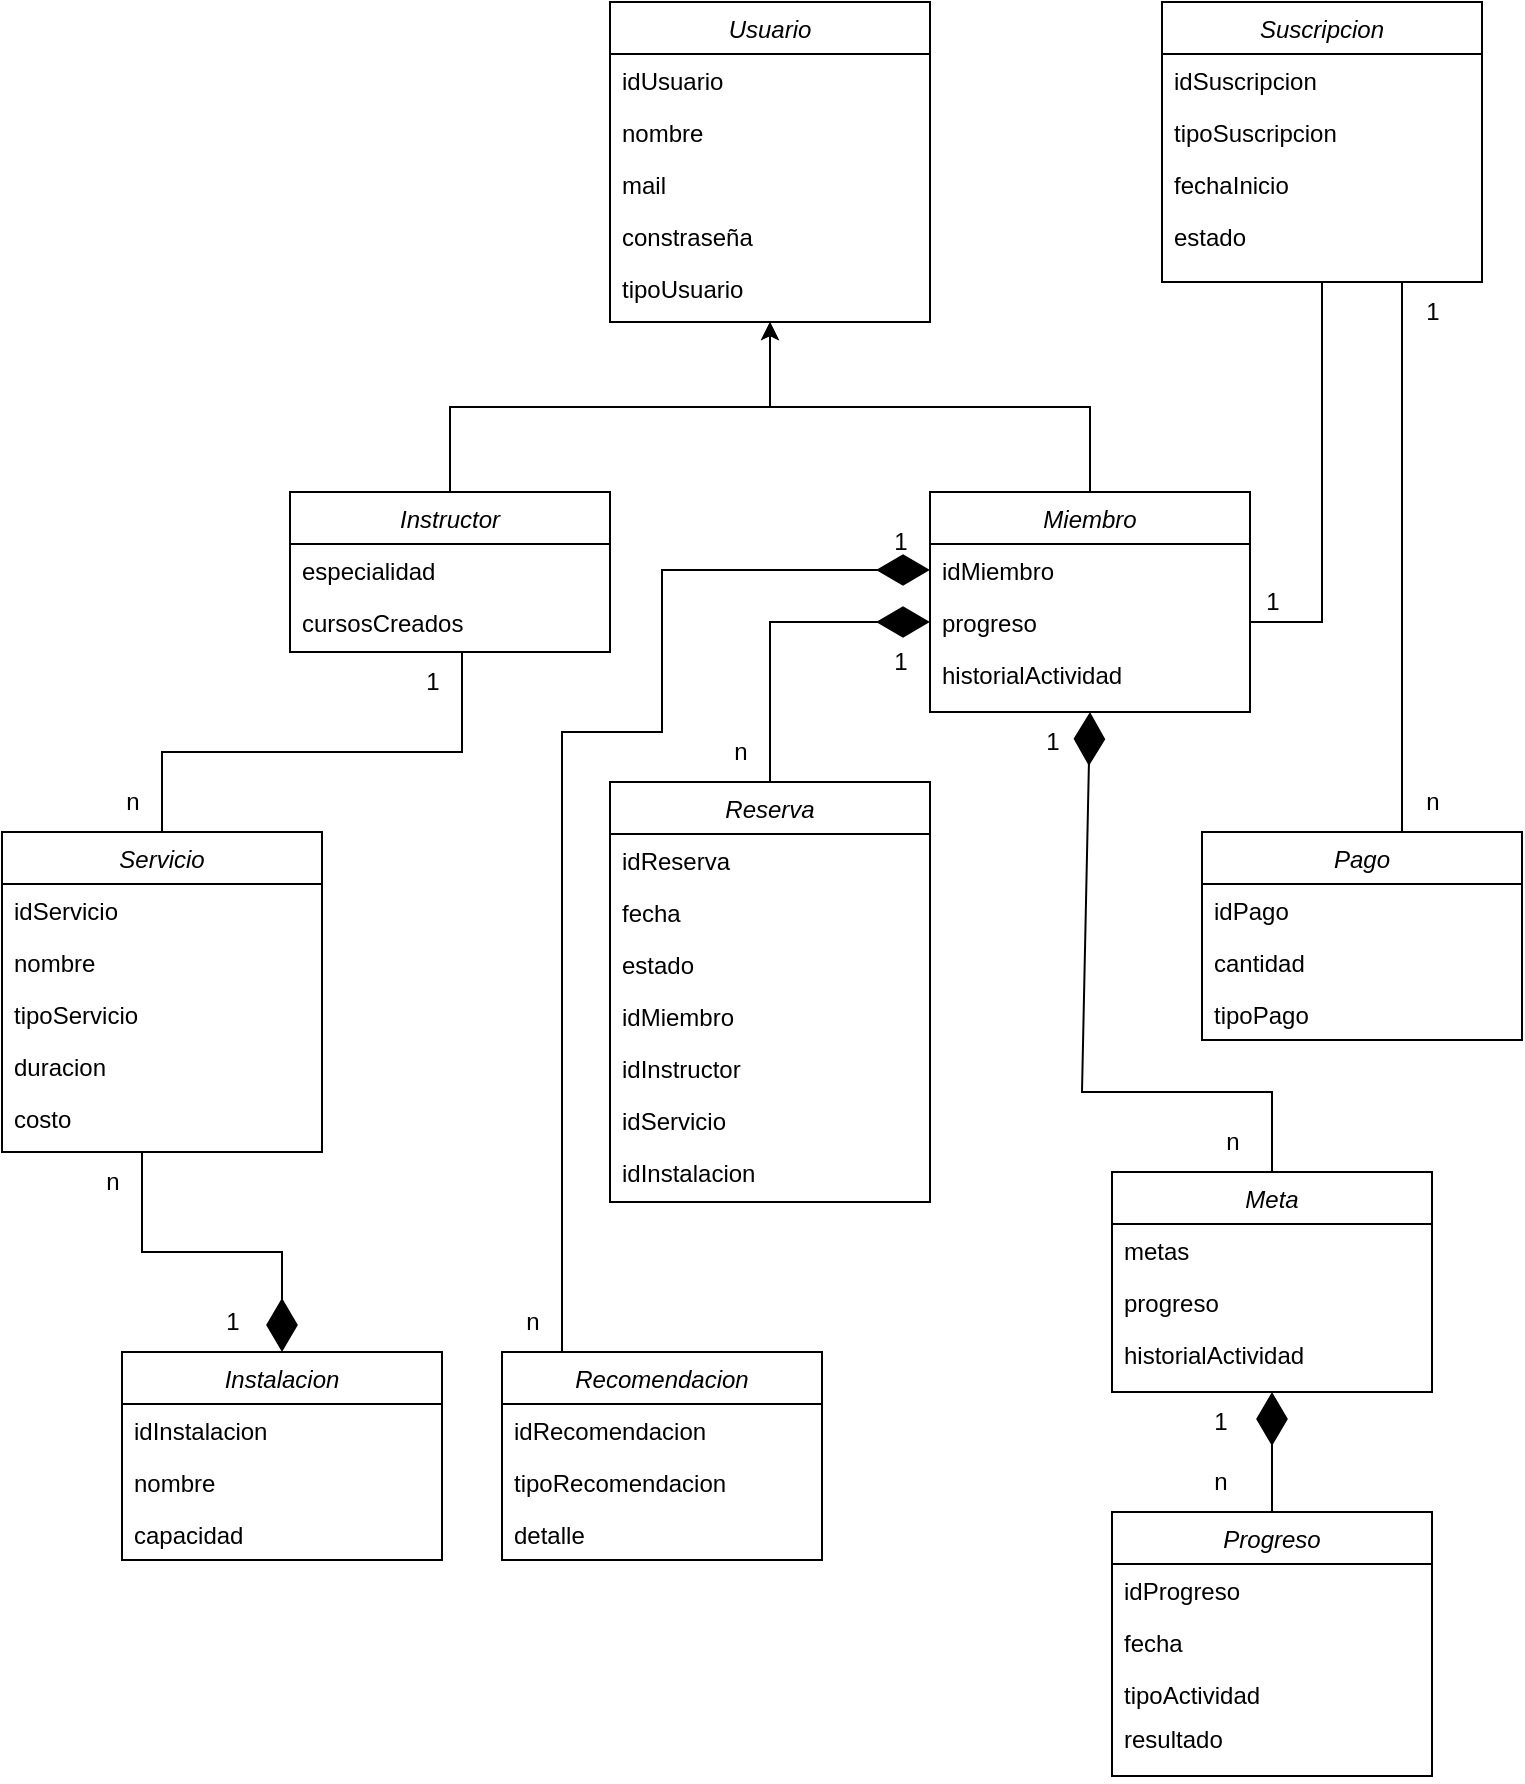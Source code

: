 <mxfile version="24.7.16">
  <diagram id="C5RBs43oDa-KdzZeNtuy" name="Page-1">
    <mxGraphModel dx="1393" dy="763" grid="1" gridSize="10" guides="1" tooltips="1" connect="1" arrows="1" fold="1" page="1" pageScale="1" pageWidth="827" pageHeight="1169" math="0" shadow="0">
      <root>
        <mxCell id="WIyWlLk6GJQsqaUBKTNV-0" />
        <mxCell id="WIyWlLk6GJQsqaUBKTNV-1" parent="WIyWlLk6GJQsqaUBKTNV-0" />
        <mxCell id="zkfFHV4jXpPFQw0GAbJ--0" value="Usuario" style="swimlane;fontStyle=2;align=center;verticalAlign=top;childLayout=stackLayout;horizontal=1;startSize=26;horizontalStack=0;resizeParent=1;resizeLast=0;collapsible=1;marginBottom=0;rounded=0;shadow=0;strokeWidth=1;" parent="WIyWlLk6GJQsqaUBKTNV-1" vertex="1">
          <mxGeometry x="334" y="15" width="160" height="160" as="geometry">
            <mxRectangle x="230" y="140" width="160" height="26" as="alternateBounds" />
          </mxGeometry>
        </mxCell>
        <mxCell id="zkfFHV4jXpPFQw0GAbJ--1" value="idUsuario" style="text;align=left;verticalAlign=top;spacingLeft=4;spacingRight=4;overflow=hidden;rotatable=0;points=[[0,0.5],[1,0.5]];portConstraint=eastwest;" parent="zkfFHV4jXpPFQw0GAbJ--0" vertex="1">
          <mxGeometry y="26" width="160" height="26" as="geometry" />
        </mxCell>
        <mxCell id="zkfFHV4jXpPFQw0GAbJ--2" value="nombre" style="text;align=left;verticalAlign=top;spacingLeft=4;spacingRight=4;overflow=hidden;rotatable=0;points=[[0,0.5],[1,0.5]];portConstraint=eastwest;rounded=0;shadow=0;html=0;" parent="zkfFHV4jXpPFQw0GAbJ--0" vertex="1">
          <mxGeometry y="52" width="160" height="26" as="geometry" />
        </mxCell>
        <mxCell id="uIMdrPG_i5E0Won-kxzm-13" value="mail" style="text;align=left;verticalAlign=top;spacingLeft=4;spacingRight=4;overflow=hidden;rotatable=0;points=[[0,0.5],[1,0.5]];portConstraint=eastwest;rounded=0;shadow=0;html=0;" vertex="1" parent="zkfFHV4jXpPFQw0GAbJ--0">
          <mxGeometry y="78" width="160" height="26" as="geometry" />
        </mxCell>
        <mxCell id="uIMdrPG_i5E0Won-kxzm-14" value="constraseña" style="text;align=left;verticalAlign=top;spacingLeft=4;spacingRight=4;overflow=hidden;rotatable=0;points=[[0,0.5],[1,0.5]];portConstraint=eastwest;rounded=0;shadow=0;html=0;" vertex="1" parent="zkfFHV4jXpPFQw0GAbJ--0">
          <mxGeometry y="104" width="160" height="26" as="geometry" />
        </mxCell>
        <mxCell id="uIMdrPG_i5E0Won-kxzm-15" value="tipoUsuario" style="text;align=left;verticalAlign=top;spacingLeft=4;spacingRight=4;overflow=hidden;rotatable=0;points=[[0,0.5],[1,0.5]];portConstraint=eastwest;rounded=0;shadow=0;html=0;" vertex="1" parent="zkfFHV4jXpPFQw0GAbJ--0">
          <mxGeometry y="130" width="160" height="26" as="geometry" />
        </mxCell>
        <mxCell id="y4hrzyNOrcSitx-CdOWs-19" value="Miembro" style="swimlane;fontStyle=2;align=center;verticalAlign=top;childLayout=stackLayout;horizontal=1;startSize=26;horizontalStack=0;resizeParent=1;resizeLast=0;collapsible=1;marginBottom=0;rounded=0;shadow=0;strokeWidth=1;" parent="WIyWlLk6GJQsqaUBKTNV-1" vertex="1">
          <mxGeometry x="494" y="260" width="160" height="110" as="geometry">
            <mxRectangle x="230" y="140" width="160" height="26" as="alternateBounds" />
          </mxGeometry>
        </mxCell>
        <mxCell id="y4hrzyNOrcSitx-CdOWs-20" value="idMiembro" style="text;align=left;verticalAlign=top;spacingLeft=4;spacingRight=4;overflow=hidden;rotatable=0;points=[[0,0.5],[1,0.5]];portConstraint=eastwest;" parent="y4hrzyNOrcSitx-CdOWs-19" vertex="1">
          <mxGeometry y="26" width="160" height="26" as="geometry" />
        </mxCell>
        <mxCell id="y4hrzyNOrcSitx-CdOWs-21" value="progreso" style="text;align=left;verticalAlign=top;spacingLeft=4;spacingRight=4;overflow=hidden;rotatable=0;points=[[0,0.5],[1,0.5]];portConstraint=eastwest;rounded=0;shadow=0;html=0;" parent="y4hrzyNOrcSitx-CdOWs-19" vertex="1">
          <mxGeometry y="52" width="160" height="26" as="geometry" />
        </mxCell>
        <mxCell id="uIMdrPG_i5E0Won-kxzm-16" value="historialActividad" style="text;align=left;verticalAlign=top;spacingLeft=4;spacingRight=4;overflow=hidden;rotatable=0;points=[[0,0.5],[1,0.5]];portConstraint=eastwest;rounded=0;shadow=0;html=0;" vertex="1" parent="y4hrzyNOrcSitx-CdOWs-19">
          <mxGeometry y="78" width="160" height="26" as="geometry" />
        </mxCell>
        <mxCell id="uIMdrPG_i5E0Won-kxzm-3" style="edgeStyle=orthogonalEdgeStyle;rounded=0;orthogonalLoop=1;jettySize=auto;html=1;entryX=0.5;entryY=1;entryDx=0;entryDy=0;" edge="1" parent="WIyWlLk6GJQsqaUBKTNV-1" source="y4hrzyNOrcSitx-CdOWs-35" target="zkfFHV4jXpPFQw0GAbJ--0">
          <mxGeometry relative="1" as="geometry" />
        </mxCell>
        <mxCell id="y4hrzyNOrcSitx-CdOWs-35" value="Instructor" style="swimlane;fontStyle=2;align=center;verticalAlign=top;childLayout=stackLayout;horizontal=1;startSize=26;horizontalStack=0;resizeParent=1;resizeLast=0;collapsible=1;marginBottom=0;rounded=0;shadow=0;strokeWidth=1;" parent="WIyWlLk6GJQsqaUBKTNV-1" vertex="1">
          <mxGeometry x="174" y="260" width="160" height="80" as="geometry">
            <mxRectangle x="230" y="140" width="160" height="26" as="alternateBounds" />
          </mxGeometry>
        </mxCell>
        <mxCell id="y4hrzyNOrcSitx-CdOWs-36" value="especialidad" style="text;align=left;verticalAlign=top;spacingLeft=4;spacingRight=4;overflow=hidden;rotatable=0;points=[[0,0.5],[1,0.5]];portConstraint=eastwest;" parent="y4hrzyNOrcSitx-CdOWs-35" vertex="1">
          <mxGeometry y="26" width="160" height="26" as="geometry" />
        </mxCell>
        <mxCell id="y4hrzyNOrcSitx-CdOWs-37" value="cursosCreados" style="text;align=left;verticalAlign=top;spacingLeft=4;spacingRight=4;overflow=hidden;rotatable=0;points=[[0,0.5],[1,0.5]];portConstraint=eastwest;rounded=0;shadow=0;html=0;" parent="y4hrzyNOrcSitx-CdOWs-35" vertex="1">
          <mxGeometry y="52" width="160" height="26" as="geometry" />
        </mxCell>
        <mxCell id="uIMdrPG_i5E0Won-kxzm-17" value="Suscripcion" style="swimlane;fontStyle=2;align=center;verticalAlign=top;childLayout=stackLayout;horizontal=1;startSize=26;horizontalStack=0;resizeParent=1;resizeLast=0;collapsible=1;marginBottom=0;rounded=0;shadow=0;strokeWidth=1;" vertex="1" parent="WIyWlLk6GJQsqaUBKTNV-1">
          <mxGeometry x="610" y="15" width="160" height="140" as="geometry">
            <mxRectangle x="230" y="140" width="160" height="26" as="alternateBounds" />
          </mxGeometry>
        </mxCell>
        <mxCell id="uIMdrPG_i5E0Won-kxzm-18" value="idSuscripcion" style="text;align=left;verticalAlign=top;spacingLeft=4;spacingRight=4;overflow=hidden;rotatable=0;points=[[0,0.5],[1,0.5]];portConstraint=eastwest;" vertex="1" parent="uIMdrPG_i5E0Won-kxzm-17">
          <mxGeometry y="26" width="160" height="26" as="geometry" />
        </mxCell>
        <mxCell id="uIMdrPG_i5E0Won-kxzm-19" value="tipoSuscripcion" style="text;align=left;verticalAlign=top;spacingLeft=4;spacingRight=4;overflow=hidden;rotatable=0;points=[[0,0.5],[1,0.5]];portConstraint=eastwest;rounded=0;shadow=0;html=0;" vertex="1" parent="uIMdrPG_i5E0Won-kxzm-17">
          <mxGeometry y="52" width="160" height="26" as="geometry" />
        </mxCell>
        <mxCell id="uIMdrPG_i5E0Won-kxzm-20" value="fechaInicio" style="text;align=left;verticalAlign=top;spacingLeft=4;spacingRight=4;overflow=hidden;rotatable=0;points=[[0,0.5],[1,0.5]];portConstraint=eastwest;rounded=0;shadow=0;html=0;" vertex="1" parent="uIMdrPG_i5E0Won-kxzm-17">
          <mxGeometry y="78" width="160" height="26" as="geometry" />
        </mxCell>
        <mxCell id="uIMdrPG_i5E0Won-kxzm-29" value="estado" style="text;align=left;verticalAlign=top;spacingLeft=4;spacingRight=4;overflow=hidden;rotatable=0;points=[[0,0.5],[1,0.5]];portConstraint=eastwest;rounded=0;shadow=0;html=0;" vertex="1" parent="uIMdrPG_i5E0Won-kxzm-17">
          <mxGeometry y="104" width="160" height="26" as="geometry" />
        </mxCell>
        <mxCell id="uIMdrPG_i5E0Won-kxzm-22" value="" style="endArrow=none;html=1;rounded=0;entryX=0.5;entryY=1;entryDx=0;entryDy=0;exitX=1;exitY=0.5;exitDx=0;exitDy=0;" edge="1" parent="WIyWlLk6GJQsqaUBKTNV-1" source="y4hrzyNOrcSitx-CdOWs-21" target="uIMdrPG_i5E0Won-kxzm-17">
          <mxGeometry width="50" height="50" relative="1" as="geometry">
            <mxPoint x="660" y="330" as="sourcePoint" />
            <mxPoint x="710" y="280" as="targetPoint" />
            <Array as="points">
              <mxPoint x="690" y="325" />
            </Array>
          </mxGeometry>
        </mxCell>
        <mxCell id="uIMdrPG_i5E0Won-kxzm-23" value="1" style="text;html=1;align=center;verticalAlign=middle;resizable=0;points=[];autosize=1;strokeColor=none;fillColor=none;" vertex="1" parent="WIyWlLk6GJQsqaUBKTNV-1">
          <mxGeometry x="650" y="300" width="30" height="30" as="geometry" />
        </mxCell>
        <mxCell id="uIMdrPG_i5E0Won-kxzm-24" value="1" style="text;html=1;align=center;verticalAlign=middle;resizable=0;points=[];autosize=1;strokeColor=none;fillColor=none;" vertex="1" parent="WIyWlLk6GJQsqaUBKTNV-1">
          <mxGeometry x="730" y="155" width="30" height="30" as="geometry" />
        </mxCell>
        <mxCell id="uIMdrPG_i5E0Won-kxzm-25" value="Pago" style="swimlane;fontStyle=2;align=center;verticalAlign=top;childLayout=stackLayout;horizontal=1;startSize=26;horizontalStack=0;resizeParent=1;resizeLast=0;collapsible=1;marginBottom=0;rounded=0;shadow=0;strokeWidth=1;" vertex="1" parent="WIyWlLk6GJQsqaUBKTNV-1">
          <mxGeometry x="630" y="430" width="160" height="104" as="geometry">
            <mxRectangle x="230" y="140" width="160" height="26" as="alternateBounds" />
          </mxGeometry>
        </mxCell>
        <mxCell id="uIMdrPG_i5E0Won-kxzm-28" value="idPago" style="text;align=left;verticalAlign=top;spacingLeft=4;spacingRight=4;overflow=hidden;rotatable=0;points=[[0,0.5],[1,0.5]];portConstraint=eastwest;" vertex="1" parent="uIMdrPG_i5E0Won-kxzm-25">
          <mxGeometry y="26" width="160" height="26" as="geometry" />
        </mxCell>
        <mxCell id="uIMdrPG_i5E0Won-kxzm-32" value="cantidad" style="text;align=left;verticalAlign=top;spacingLeft=4;spacingRight=4;overflow=hidden;rotatable=0;points=[[0,0.5],[1,0.5]];portConstraint=eastwest;" vertex="1" parent="uIMdrPG_i5E0Won-kxzm-25">
          <mxGeometry y="52" width="160" height="26" as="geometry" />
        </mxCell>
        <mxCell id="uIMdrPG_i5E0Won-kxzm-33" value="tipoPago" style="text;align=left;verticalAlign=top;spacingLeft=4;spacingRight=4;overflow=hidden;rotatable=0;points=[[0,0.5],[1,0.5]];portConstraint=eastwest;" vertex="1" parent="uIMdrPG_i5E0Won-kxzm-25">
          <mxGeometry y="78" width="160" height="26" as="geometry" />
        </mxCell>
        <mxCell id="uIMdrPG_i5E0Won-kxzm-30" value="" style="endArrow=none;html=1;rounded=0;exitX=0.619;exitY=0;exitDx=0;exitDy=0;exitPerimeter=0;entryX=0.75;entryY=1;entryDx=0;entryDy=0;" edge="1" parent="WIyWlLk6GJQsqaUBKTNV-1" target="uIMdrPG_i5E0Won-kxzm-17">
          <mxGeometry width="50" height="50" relative="1" as="geometry">
            <mxPoint x="730" y="430" as="sourcePoint" />
            <mxPoint x="730.96" y="180" as="targetPoint" />
          </mxGeometry>
        </mxCell>
        <mxCell id="uIMdrPG_i5E0Won-kxzm-31" value="n" style="text;html=1;align=center;verticalAlign=middle;resizable=0;points=[];autosize=1;strokeColor=none;fillColor=none;" vertex="1" parent="WIyWlLk6GJQsqaUBKTNV-1">
          <mxGeometry x="730" y="400" width="30" height="30" as="geometry" />
        </mxCell>
        <mxCell id="uIMdrPG_i5E0Won-kxzm-34" value="Reserva" style="swimlane;fontStyle=2;align=center;verticalAlign=top;childLayout=stackLayout;horizontal=1;startSize=26;horizontalStack=0;resizeParent=1;resizeLast=0;collapsible=1;marginBottom=0;rounded=0;shadow=0;strokeWidth=1;" vertex="1" parent="WIyWlLk6GJQsqaUBKTNV-1">
          <mxGeometry x="334" y="405" width="160" height="210" as="geometry">
            <mxRectangle x="230" y="140" width="160" height="26" as="alternateBounds" />
          </mxGeometry>
        </mxCell>
        <mxCell id="uIMdrPG_i5E0Won-kxzm-35" value="idReserva" style="text;align=left;verticalAlign=top;spacingLeft=4;spacingRight=4;overflow=hidden;rotatable=0;points=[[0,0.5],[1,0.5]];portConstraint=eastwest;" vertex="1" parent="uIMdrPG_i5E0Won-kxzm-34">
          <mxGeometry y="26" width="160" height="26" as="geometry" />
        </mxCell>
        <mxCell id="uIMdrPG_i5E0Won-kxzm-36" value="fecha" style="text;align=left;verticalAlign=top;spacingLeft=4;spacingRight=4;overflow=hidden;rotatable=0;points=[[0,0.5],[1,0.5]];portConstraint=eastwest;rounded=0;shadow=0;html=0;" vertex="1" parent="uIMdrPG_i5E0Won-kxzm-34">
          <mxGeometry y="52" width="160" height="26" as="geometry" />
        </mxCell>
        <mxCell id="uIMdrPG_i5E0Won-kxzm-37" value="estado" style="text;align=left;verticalAlign=top;spacingLeft=4;spacingRight=4;overflow=hidden;rotatable=0;points=[[0,0.5],[1,0.5]];portConstraint=eastwest;rounded=0;shadow=0;html=0;" vertex="1" parent="uIMdrPG_i5E0Won-kxzm-34">
          <mxGeometry y="78" width="160" height="26" as="geometry" />
        </mxCell>
        <mxCell id="uIMdrPG_i5E0Won-kxzm-38" value="idMiembro" style="text;align=left;verticalAlign=top;spacingLeft=4;spacingRight=4;overflow=hidden;rotatable=0;points=[[0,0.5],[1,0.5]];portConstraint=eastwest;rounded=0;shadow=0;html=0;" vertex="1" parent="uIMdrPG_i5E0Won-kxzm-34">
          <mxGeometry y="104" width="160" height="26" as="geometry" />
        </mxCell>
        <mxCell id="uIMdrPG_i5E0Won-kxzm-39" value="idInstructor" style="text;align=left;verticalAlign=top;spacingLeft=4;spacingRight=4;overflow=hidden;rotatable=0;points=[[0,0.5],[1,0.5]];portConstraint=eastwest;rounded=0;shadow=0;html=0;" vertex="1" parent="uIMdrPG_i5E0Won-kxzm-34">
          <mxGeometry y="130" width="160" height="26" as="geometry" />
        </mxCell>
        <mxCell id="uIMdrPG_i5E0Won-kxzm-40" value="idServicio" style="text;align=left;verticalAlign=top;spacingLeft=4;spacingRight=4;overflow=hidden;rotatable=0;points=[[0,0.5],[1,0.5]];portConstraint=eastwest;rounded=0;shadow=0;html=0;" vertex="1" parent="uIMdrPG_i5E0Won-kxzm-34">
          <mxGeometry y="156" width="160" height="26" as="geometry" />
        </mxCell>
        <mxCell id="uIMdrPG_i5E0Won-kxzm-41" value="idInstalacion" style="text;align=left;verticalAlign=top;spacingLeft=4;spacingRight=4;overflow=hidden;rotatable=0;points=[[0,0.5],[1,0.5]];portConstraint=eastwest;rounded=0;shadow=0;html=0;" vertex="1" parent="uIMdrPG_i5E0Won-kxzm-34">
          <mxGeometry y="182" width="160" height="26" as="geometry" />
        </mxCell>
        <mxCell id="uIMdrPG_i5E0Won-kxzm-42" value="Servicio" style="swimlane;fontStyle=2;align=center;verticalAlign=top;childLayout=stackLayout;horizontal=1;startSize=26;horizontalStack=0;resizeParent=1;resizeLast=0;collapsible=1;marginBottom=0;rounded=0;shadow=0;strokeWidth=1;" vertex="1" parent="WIyWlLk6GJQsqaUBKTNV-1">
          <mxGeometry x="30" y="430" width="160" height="160" as="geometry">
            <mxRectangle x="230" y="140" width="160" height="26" as="alternateBounds" />
          </mxGeometry>
        </mxCell>
        <mxCell id="uIMdrPG_i5E0Won-kxzm-43" value="idServicio" style="text;align=left;verticalAlign=top;spacingLeft=4;spacingRight=4;overflow=hidden;rotatable=0;points=[[0,0.5],[1,0.5]];portConstraint=eastwest;" vertex="1" parent="uIMdrPG_i5E0Won-kxzm-42">
          <mxGeometry y="26" width="160" height="26" as="geometry" />
        </mxCell>
        <mxCell id="uIMdrPG_i5E0Won-kxzm-44" value="nombre" style="text;align=left;verticalAlign=top;spacingLeft=4;spacingRight=4;overflow=hidden;rotatable=0;points=[[0,0.5],[1,0.5]];portConstraint=eastwest;rounded=0;shadow=0;html=0;" vertex="1" parent="uIMdrPG_i5E0Won-kxzm-42">
          <mxGeometry y="52" width="160" height="26" as="geometry" />
        </mxCell>
        <mxCell id="uIMdrPG_i5E0Won-kxzm-46" value="tipoServicio" style="text;align=left;verticalAlign=top;spacingLeft=4;spacingRight=4;overflow=hidden;rotatable=0;points=[[0,0.5],[1,0.5]];portConstraint=eastwest;rounded=0;shadow=0;html=0;" vertex="1" parent="uIMdrPG_i5E0Won-kxzm-42">
          <mxGeometry y="78" width="160" height="26" as="geometry" />
        </mxCell>
        <mxCell id="uIMdrPG_i5E0Won-kxzm-47" value="duracion" style="text;align=left;verticalAlign=top;spacingLeft=4;spacingRight=4;overflow=hidden;rotatable=0;points=[[0,0.5],[1,0.5]];portConstraint=eastwest;rounded=0;shadow=0;html=0;" vertex="1" parent="uIMdrPG_i5E0Won-kxzm-42">
          <mxGeometry y="104" width="160" height="26" as="geometry" />
        </mxCell>
        <mxCell id="uIMdrPG_i5E0Won-kxzm-48" value="costo" style="text;align=left;verticalAlign=top;spacingLeft=4;spacingRight=4;overflow=hidden;rotatable=0;points=[[0,0.5],[1,0.5]];portConstraint=eastwest;rounded=0;shadow=0;html=0;" vertex="1" parent="uIMdrPG_i5E0Won-kxzm-42">
          <mxGeometry y="130" width="160" height="26" as="geometry" />
        </mxCell>
        <mxCell id="uIMdrPG_i5E0Won-kxzm-45" style="edgeStyle=orthogonalEdgeStyle;rounded=0;orthogonalLoop=1;jettySize=auto;html=1;entryX=0.5;entryY=1;entryDx=0;entryDy=0;exitX=0.5;exitY=0;exitDx=0;exitDy=0;" edge="1" parent="WIyWlLk6GJQsqaUBKTNV-1" source="y4hrzyNOrcSitx-CdOWs-19" target="zkfFHV4jXpPFQw0GAbJ--0">
          <mxGeometry relative="1" as="geometry">
            <mxPoint x="290" y="259.5" as="sourcePoint" />
            <mxPoint x="450" y="174.5" as="targetPoint" />
          </mxGeometry>
        </mxCell>
        <mxCell id="uIMdrPG_i5E0Won-kxzm-51" value="" style="endArrow=none;html=1;rounded=0;exitX=0.5;exitY=0;exitDx=0;exitDy=0;" edge="1" parent="WIyWlLk6GJQsqaUBKTNV-1" source="uIMdrPG_i5E0Won-kxzm-42">
          <mxGeometry width="50" height="50" relative="1" as="geometry">
            <mxPoint x="70" y="390" as="sourcePoint" />
            <mxPoint x="260" y="340" as="targetPoint" />
            <Array as="points">
              <mxPoint x="110" y="390" />
              <mxPoint x="260" y="390" />
            </Array>
          </mxGeometry>
        </mxCell>
        <mxCell id="uIMdrPG_i5E0Won-kxzm-52" value="1" style="text;html=1;align=center;verticalAlign=middle;resizable=0;points=[];autosize=1;strokeColor=none;fillColor=none;" vertex="1" parent="WIyWlLk6GJQsqaUBKTNV-1">
          <mxGeometry x="230" y="340" width="30" height="30" as="geometry" />
        </mxCell>
        <mxCell id="uIMdrPG_i5E0Won-kxzm-53" value="n" style="text;html=1;align=center;verticalAlign=middle;resizable=0;points=[];autosize=1;strokeColor=none;fillColor=none;" vertex="1" parent="WIyWlLk6GJQsqaUBKTNV-1">
          <mxGeometry x="80" y="400" width="30" height="30" as="geometry" />
        </mxCell>
        <mxCell id="uIMdrPG_i5E0Won-kxzm-54" value="" style="endArrow=diamondThin;endFill=1;endSize=24;html=1;rounded=0;entryX=0;entryY=0.5;entryDx=0;entryDy=0;exitX=0.5;exitY=0;exitDx=0;exitDy=0;" edge="1" parent="WIyWlLk6GJQsqaUBKTNV-1" source="uIMdrPG_i5E0Won-kxzm-34" target="y4hrzyNOrcSitx-CdOWs-21">
          <mxGeometry width="160" relative="1" as="geometry">
            <mxPoint x="410" y="400" as="sourcePoint" />
            <mxPoint x="490" y="310" as="targetPoint" />
            <Array as="points">
              <mxPoint x="414" y="325" />
            </Array>
          </mxGeometry>
        </mxCell>
        <mxCell id="uIMdrPG_i5E0Won-kxzm-58" value="1" style="text;html=1;align=center;verticalAlign=middle;resizable=0;points=[];autosize=1;strokeColor=none;fillColor=none;" vertex="1" parent="WIyWlLk6GJQsqaUBKTNV-1">
          <mxGeometry x="464" y="330" width="30" height="30" as="geometry" />
        </mxCell>
        <mxCell id="uIMdrPG_i5E0Won-kxzm-59" value="n" style="text;html=1;align=center;verticalAlign=middle;resizable=0;points=[];autosize=1;strokeColor=none;fillColor=none;" vertex="1" parent="WIyWlLk6GJQsqaUBKTNV-1">
          <mxGeometry x="384" y="375" width="30" height="30" as="geometry" />
        </mxCell>
        <mxCell id="uIMdrPG_i5E0Won-kxzm-60" value="Meta" style="swimlane;fontStyle=2;align=center;verticalAlign=top;childLayout=stackLayout;horizontal=1;startSize=26;horizontalStack=0;resizeParent=1;resizeLast=0;collapsible=1;marginBottom=0;rounded=0;shadow=0;strokeWidth=1;" vertex="1" parent="WIyWlLk6GJQsqaUBKTNV-1">
          <mxGeometry x="585" y="600" width="160" height="110" as="geometry">
            <mxRectangle x="230" y="140" width="160" height="26" as="alternateBounds" />
          </mxGeometry>
        </mxCell>
        <mxCell id="uIMdrPG_i5E0Won-kxzm-61" value="metas" style="text;align=left;verticalAlign=top;spacingLeft=4;spacingRight=4;overflow=hidden;rotatable=0;points=[[0,0.5],[1,0.5]];portConstraint=eastwest;" vertex="1" parent="uIMdrPG_i5E0Won-kxzm-60">
          <mxGeometry y="26" width="160" height="26" as="geometry" />
        </mxCell>
        <mxCell id="uIMdrPG_i5E0Won-kxzm-62" value="progreso" style="text;align=left;verticalAlign=top;spacingLeft=4;spacingRight=4;overflow=hidden;rotatable=0;points=[[0,0.5],[1,0.5]];portConstraint=eastwest;rounded=0;shadow=0;html=0;" vertex="1" parent="uIMdrPG_i5E0Won-kxzm-60">
          <mxGeometry y="52" width="160" height="26" as="geometry" />
        </mxCell>
        <mxCell id="uIMdrPG_i5E0Won-kxzm-63" value="historialActividad" style="text;align=left;verticalAlign=top;spacingLeft=4;spacingRight=4;overflow=hidden;rotatable=0;points=[[0,0.5],[1,0.5]];portConstraint=eastwest;rounded=0;shadow=0;html=0;" vertex="1" parent="uIMdrPG_i5E0Won-kxzm-60">
          <mxGeometry y="78" width="160" height="26" as="geometry" />
        </mxCell>
        <mxCell id="uIMdrPG_i5E0Won-kxzm-64" value="" style="endArrow=diamondThin;endFill=1;endSize=24;html=1;rounded=0;exitX=0.5;exitY=0;exitDx=0;exitDy=0;entryX=0.5;entryY=1;entryDx=0;entryDy=0;" edge="1" parent="WIyWlLk6GJQsqaUBKTNV-1" source="uIMdrPG_i5E0Won-kxzm-60" target="y4hrzyNOrcSitx-CdOWs-19">
          <mxGeometry width="160" relative="1" as="geometry">
            <mxPoint x="420" y="380" as="sourcePoint" />
            <mxPoint x="580" y="380" as="targetPoint" />
            <Array as="points">
              <mxPoint x="665" y="560" />
              <mxPoint x="570" y="560" />
            </Array>
          </mxGeometry>
        </mxCell>
        <mxCell id="uIMdrPG_i5E0Won-kxzm-66" value="1" style="text;html=1;align=center;verticalAlign=middle;resizable=0;points=[];autosize=1;strokeColor=none;fillColor=none;" vertex="1" parent="WIyWlLk6GJQsqaUBKTNV-1">
          <mxGeometry x="540" y="370" width="30" height="30" as="geometry" />
        </mxCell>
        <mxCell id="uIMdrPG_i5E0Won-kxzm-67" value="n" style="text;html=1;align=center;verticalAlign=middle;resizable=0;points=[];autosize=1;strokeColor=none;fillColor=none;" vertex="1" parent="WIyWlLk6GJQsqaUBKTNV-1">
          <mxGeometry x="630" y="570" width="30" height="30" as="geometry" />
        </mxCell>
        <mxCell id="uIMdrPG_i5E0Won-kxzm-68" value="Instalacion" style="swimlane;fontStyle=2;align=center;verticalAlign=top;childLayout=stackLayout;horizontal=1;startSize=26;horizontalStack=0;resizeParent=1;resizeLast=0;collapsible=1;marginBottom=0;rounded=0;shadow=0;strokeWidth=1;" vertex="1" parent="WIyWlLk6GJQsqaUBKTNV-1">
          <mxGeometry x="90" y="690" width="160" height="104" as="geometry">
            <mxRectangle x="230" y="140" width="160" height="26" as="alternateBounds" />
          </mxGeometry>
        </mxCell>
        <mxCell id="uIMdrPG_i5E0Won-kxzm-69" value="idInstalacion" style="text;align=left;verticalAlign=top;spacingLeft=4;spacingRight=4;overflow=hidden;rotatable=0;points=[[0,0.5],[1,0.5]];portConstraint=eastwest;" vertex="1" parent="uIMdrPG_i5E0Won-kxzm-68">
          <mxGeometry y="26" width="160" height="26" as="geometry" />
        </mxCell>
        <mxCell id="uIMdrPG_i5E0Won-kxzm-70" value="nombre" style="text;align=left;verticalAlign=top;spacingLeft=4;spacingRight=4;overflow=hidden;rotatable=0;points=[[0,0.5],[1,0.5]];portConstraint=eastwest;rounded=0;shadow=0;html=0;" vertex="1" parent="uIMdrPG_i5E0Won-kxzm-68">
          <mxGeometry y="52" width="160" height="26" as="geometry" />
        </mxCell>
        <mxCell id="uIMdrPG_i5E0Won-kxzm-71" value="capacidad" style="text;align=left;verticalAlign=top;spacingLeft=4;spacingRight=4;overflow=hidden;rotatable=0;points=[[0,0.5],[1,0.5]];portConstraint=eastwest;rounded=0;shadow=0;html=0;" vertex="1" parent="uIMdrPG_i5E0Won-kxzm-68">
          <mxGeometry y="78" width="160" height="26" as="geometry" />
        </mxCell>
        <mxCell id="uIMdrPG_i5E0Won-kxzm-72" value="" style="endArrow=diamondThin;endFill=1;endSize=24;html=1;rounded=0;entryX=0.5;entryY=0;entryDx=0;entryDy=0;" edge="1" parent="WIyWlLk6GJQsqaUBKTNV-1" target="uIMdrPG_i5E0Won-kxzm-68">
          <mxGeometry width="160" relative="1" as="geometry">
            <mxPoint x="100" y="590" as="sourcePoint" />
            <mxPoint x="100" y="590" as="targetPoint" />
            <Array as="points">
              <mxPoint x="100" y="640" />
              <mxPoint x="170" y="640" />
            </Array>
          </mxGeometry>
        </mxCell>
        <mxCell id="uIMdrPG_i5E0Won-kxzm-73" value="n" style="text;html=1;align=center;verticalAlign=middle;resizable=0;points=[];autosize=1;strokeColor=none;fillColor=none;" vertex="1" parent="WIyWlLk6GJQsqaUBKTNV-1">
          <mxGeometry x="70" y="590" width="30" height="30" as="geometry" />
        </mxCell>
        <mxCell id="uIMdrPG_i5E0Won-kxzm-74" value="1" style="text;html=1;align=center;verticalAlign=middle;resizable=0;points=[];autosize=1;strokeColor=none;fillColor=none;" vertex="1" parent="WIyWlLk6GJQsqaUBKTNV-1">
          <mxGeometry x="130" y="660" width="30" height="30" as="geometry" />
        </mxCell>
        <mxCell id="uIMdrPG_i5E0Won-kxzm-76" value="Progreso" style="swimlane;fontStyle=2;align=center;verticalAlign=top;childLayout=stackLayout;horizontal=1;startSize=26;horizontalStack=0;resizeParent=1;resizeLast=0;collapsible=1;marginBottom=0;rounded=0;shadow=0;strokeWidth=1;" vertex="1" parent="WIyWlLk6GJQsqaUBKTNV-1">
          <mxGeometry x="585" y="770" width="160" height="132" as="geometry">
            <mxRectangle x="230" y="140" width="160" height="26" as="alternateBounds" />
          </mxGeometry>
        </mxCell>
        <mxCell id="uIMdrPG_i5E0Won-kxzm-77" value="idProgreso" style="text;align=left;verticalAlign=top;spacingLeft=4;spacingRight=4;overflow=hidden;rotatable=0;points=[[0,0.5],[1,0.5]];portConstraint=eastwest;" vertex="1" parent="uIMdrPG_i5E0Won-kxzm-76">
          <mxGeometry y="26" width="160" height="26" as="geometry" />
        </mxCell>
        <mxCell id="uIMdrPG_i5E0Won-kxzm-78" value="fecha" style="text;align=left;verticalAlign=top;spacingLeft=4;spacingRight=4;overflow=hidden;rotatable=0;points=[[0,0.5],[1,0.5]];portConstraint=eastwest;rounded=0;shadow=0;html=0;" vertex="1" parent="uIMdrPG_i5E0Won-kxzm-76">
          <mxGeometry y="52" width="160" height="26" as="geometry" />
        </mxCell>
        <mxCell id="uIMdrPG_i5E0Won-kxzm-79" value="tipoActividad" style="text;align=left;verticalAlign=top;spacingLeft=4;spacingRight=4;overflow=hidden;rotatable=0;points=[[0,0.5],[1,0.5]];portConstraint=eastwest;rounded=0;shadow=0;html=0;" vertex="1" parent="uIMdrPG_i5E0Won-kxzm-76">
          <mxGeometry y="78" width="160" height="22" as="geometry" />
        </mxCell>
        <mxCell id="uIMdrPG_i5E0Won-kxzm-81" value="resultado" style="text;align=left;verticalAlign=top;spacingLeft=4;spacingRight=4;overflow=hidden;rotatable=0;points=[[0,0.5],[1,0.5]];portConstraint=eastwest;rounded=0;shadow=0;html=0;" vertex="1" parent="uIMdrPG_i5E0Won-kxzm-76">
          <mxGeometry y="100" width="160" height="32" as="geometry" />
        </mxCell>
        <mxCell id="uIMdrPG_i5E0Won-kxzm-82" value="" style="endArrow=diamondThin;endFill=1;endSize=24;html=1;rounded=0;entryX=0.5;entryY=1;entryDx=0;entryDy=0;exitX=0.5;exitY=0;exitDx=0;exitDy=0;" edge="1" parent="WIyWlLk6GJQsqaUBKTNV-1" source="uIMdrPG_i5E0Won-kxzm-76" target="uIMdrPG_i5E0Won-kxzm-60">
          <mxGeometry width="160" relative="1" as="geometry">
            <mxPoint x="380" y="860" as="sourcePoint" />
            <mxPoint x="540" y="860" as="targetPoint" />
          </mxGeometry>
        </mxCell>
        <mxCell id="uIMdrPG_i5E0Won-kxzm-83" value="n" style="text;html=1;align=center;verticalAlign=middle;resizable=0;points=[];autosize=1;strokeColor=none;fillColor=none;" vertex="1" parent="WIyWlLk6GJQsqaUBKTNV-1">
          <mxGeometry x="624" y="740" width="30" height="30" as="geometry" />
        </mxCell>
        <mxCell id="uIMdrPG_i5E0Won-kxzm-84" value="1" style="text;html=1;align=center;verticalAlign=middle;resizable=0;points=[];autosize=1;strokeColor=none;fillColor=none;" vertex="1" parent="WIyWlLk6GJQsqaUBKTNV-1">
          <mxGeometry x="624" y="710" width="30" height="30" as="geometry" />
        </mxCell>
        <mxCell id="uIMdrPG_i5E0Won-kxzm-85" value="Recomendacion" style="swimlane;fontStyle=2;align=center;verticalAlign=top;childLayout=stackLayout;horizontal=1;startSize=26;horizontalStack=0;resizeParent=1;resizeLast=0;collapsible=1;marginBottom=0;rounded=0;shadow=0;strokeWidth=1;" vertex="1" parent="WIyWlLk6GJQsqaUBKTNV-1">
          <mxGeometry x="280" y="690" width="160" height="104" as="geometry">
            <mxRectangle x="230" y="140" width="160" height="26" as="alternateBounds" />
          </mxGeometry>
        </mxCell>
        <mxCell id="uIMdrPG_i5E0Won-kxzm-86" value="idRecomendacion" style="text;align=left;verticalAlign=top;spacingLeft=4;spacingRight=4;overflow=hidden;rotatable=0;points=[[0,0.5],[1,0.5]];portConstraint=eastwest;" vertex="1" parent="uIMdrPG_i5E0Won-kxzm-85">
          <mxGeometry y="26" width="160" height="26" as="geometry" />
        </mxCell>
        <mxCell id="uIMdrPG_i5E0Won-kxzm-87" value="tipoRecomendacion" style="text;align=left;verticalAlign=top;spacingLeft=4;spacingRight=4;overflow=hidden;rotatable=0;points=[[0,0.5],[1,0.5]];portConstraint=eastwest;rounded=0;shadow=0;html=0;" vertex="1" parent="uIMdrPG_i5E0Won-kxzm-85">
          <mxGeometry y="52" width="160" height="26" as="geometry" />
        </mxCell>
        <mxCell id="uIMdrPG_i5E0Won-kxzm-88" value="detalle" style="text;align=left;verticalAlign=top;spacingLeft=4;spacingRight=4;overflow=hidden;rotatable=0;points=[[0,0.5],[1,0.5]];portConstraint=eastwest;rounded=0;shadow=0;html=0;" vertex="1" parent="uIMdrPG_i5E0Won-kxzm-85">
          <mxGeometry y="78" width="160" height="26" as="geometry" />
        </mxCell>
        <mxCell id="uIMdrPG_i5E0Won-kxzm-91" value="" style="endArrow=diamondThin;endFill=1;endSize=24;html=1;rounded=0;entryX=0;entryY=0.5;entryDx=0;entryDy=0;" edge="1" parent="WIyWlLk6GJQsqaUBKTNV-1" target="y4hrzyNOrcSitx-CdOWs-20">
          <mxGeometry width="160" relative="1" as="geometry">
            <mxPoint x="310" y="690" as="sourcePoint" />
            <mxPoint x="530" y="280" as="targetPoint" />
            <Array as="points">
              <mxPoint x="310" y="380" />
              <mxPoint x="360" y="380" />
              <mxPoint x="360" y="299" />
            </Array>
          </mxGeometry>
        </mxCell>
        <mxCell id="uIMdrPG_i5E0Won-kxzm-92" value="1" style="text;html=1;align=center;verticalAlign=middle;resizable=0;points=[];autosize=1;strokeColor=none;fillColor=none;" vertex="1" parent="WIyWlLk6GJQsqaUBKTNV-1">
          <mxGeometry x="464" y="270" width="30" height="30" as="geometry" />
        </mxCell>
        <mxCell id="uIMdrPG_i5E0Won-kxzm-93" value="n" style="text;html=1;align=center;verticalAlign=middle;resizable=0;points=[];autosize=1;strokeColor=none;fillColor=none;" vertex="1" parent="WIyWlLk6GJQsqaUBKTNV-1">
          <mxGeometry x="280" y="660" width="30" height="30" as="geometry" />
        </mxCell>
      </root>
    </mxGraphModel>
  </diagram>
</mxfile>
